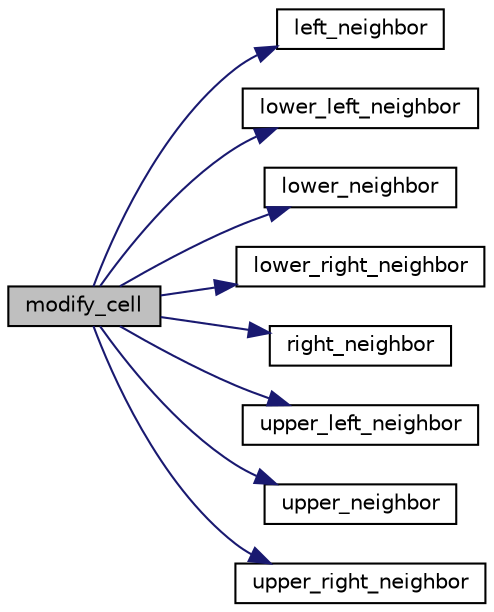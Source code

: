 digraph "modify_cell"
{
 // INTERACTIVE_SVG=YES
 // LATEX_PDF_SIZE
  edge [fontname="Helvetica",fontsize="10",labelfontname="Helvetica",labelfontsize="10"];
  node [fontname="Helvetica",fontsize="10",shape=record];
  rankdir="LR";
  Node1 [label="modify_cell",height=0.2,width=0.4,color="black", fillcolor="grey75", style="filled", fontcolor="black",tooltip="modify_cell Takes a cell in a given forest, and return the next state of this cell."];
  Node1 -> Node2 [color="midnightblue",fontsize="10",style="solid",fontname="Helvetica"];
  Node2 [label="left_neighbor",height=0.2,width=0.4,color="black", fillcolor="white", style="filled",URL="$forest__utils_8c.html#a4ec2b0d9c451aba74f348e513ceb2108",tooltip="left_neighbor returns the value of the left neighbor in a given forest string. If the cell has no suc..."];
  Node1 -> Node3 [color="midnightblue",fontsize="10",style="solid",fontname="Helvetica"];
  Node3 [label="lower_left_neighbor",height=0.2,width=0.4,color="black", fillcolor="white", style="filled",URL="$forest__utils_8c.html#a8a88c1cb78431ceaa22ef9751db12473",tooltip=" "];
  Node1 -> Node4 [color="midnightblue",fontsize="10",style="solid",fontname="Helvetica"];
  Node4 [label="lower_neighbor",height=0.2,width=0.4,color="black", fillcolor="white", style="filled",URL="$forest__utils_8c.html#aae3977e63760b3e19f7b7448ece32e63",tooltip="lower_neighbor returns the value of the lower neighbor in a given forest string. If the cell has no s..."];
  Node1 -> Node5 [color="midnightblue",fontsize="10",style="solid",fontname="Helvetica"];
  Node5 [label="lower_right_neighbor",height=0.2,width=0.4,color="black", fillcolor="white", style="filled",URL="$forest__utils_8c.html#ab9b7262f02cc5bde58b7092601e01a12",tooltip=" "];
  Node1 -> Node6 [color="midnightblue",fontsize="10",style="solid",fontname="Helvetica"];
  Node6 [label="right_neighbor",height=0.2,width=0.4,color="black", fillcolor="white", style="filled",URL="$forest__utils_8c.html#a58c9ce420379c8fed09c055208648c49",tooltip="right_neighbor returns the value of the right neighbor in a given forest string. If the cell has no s..."];
  Node1 -> Node7 [color="midnightblue",fontsize="10",style="solid",fontname="Helvetica"];
  Node7 [label="upper_left_neighbor",height=0.2,width=0.4,color="black", fillcolor="white", style="filled",URL="$forest__utils_8c.html#af904765d4ab4ddf49a61d18c7b7acd6d",tooltip=" "];
  Node1 -> Node8 [color="midnightblue",fontsize="10",style="solid",fontname="Helvetica"];
  Node8 [label="upper_neighbor",height=0.2,width=0.4,color="black", fillcolor="white", style="filled",URL="$forest__utils_8c.html#a6c45cd073dd570698f5e6f9fe11ee11f",tooltip="upper_neighbor returns the value of the upper neighbor in a given forest string. If the cell has no s..."];
  Node1 -> Node9 [color="midnightblue",fontsize="10",style="solid",fontname="Helvetica"];
  Node9 [label="upper_right_neighbor",height=0.2,width=0.4,color="black", fillcolor="white", style="filled",URL="$forest__utils_8c.html#a81f58424ed238940a36cee23c9218a66",tooltip=" "];
}
